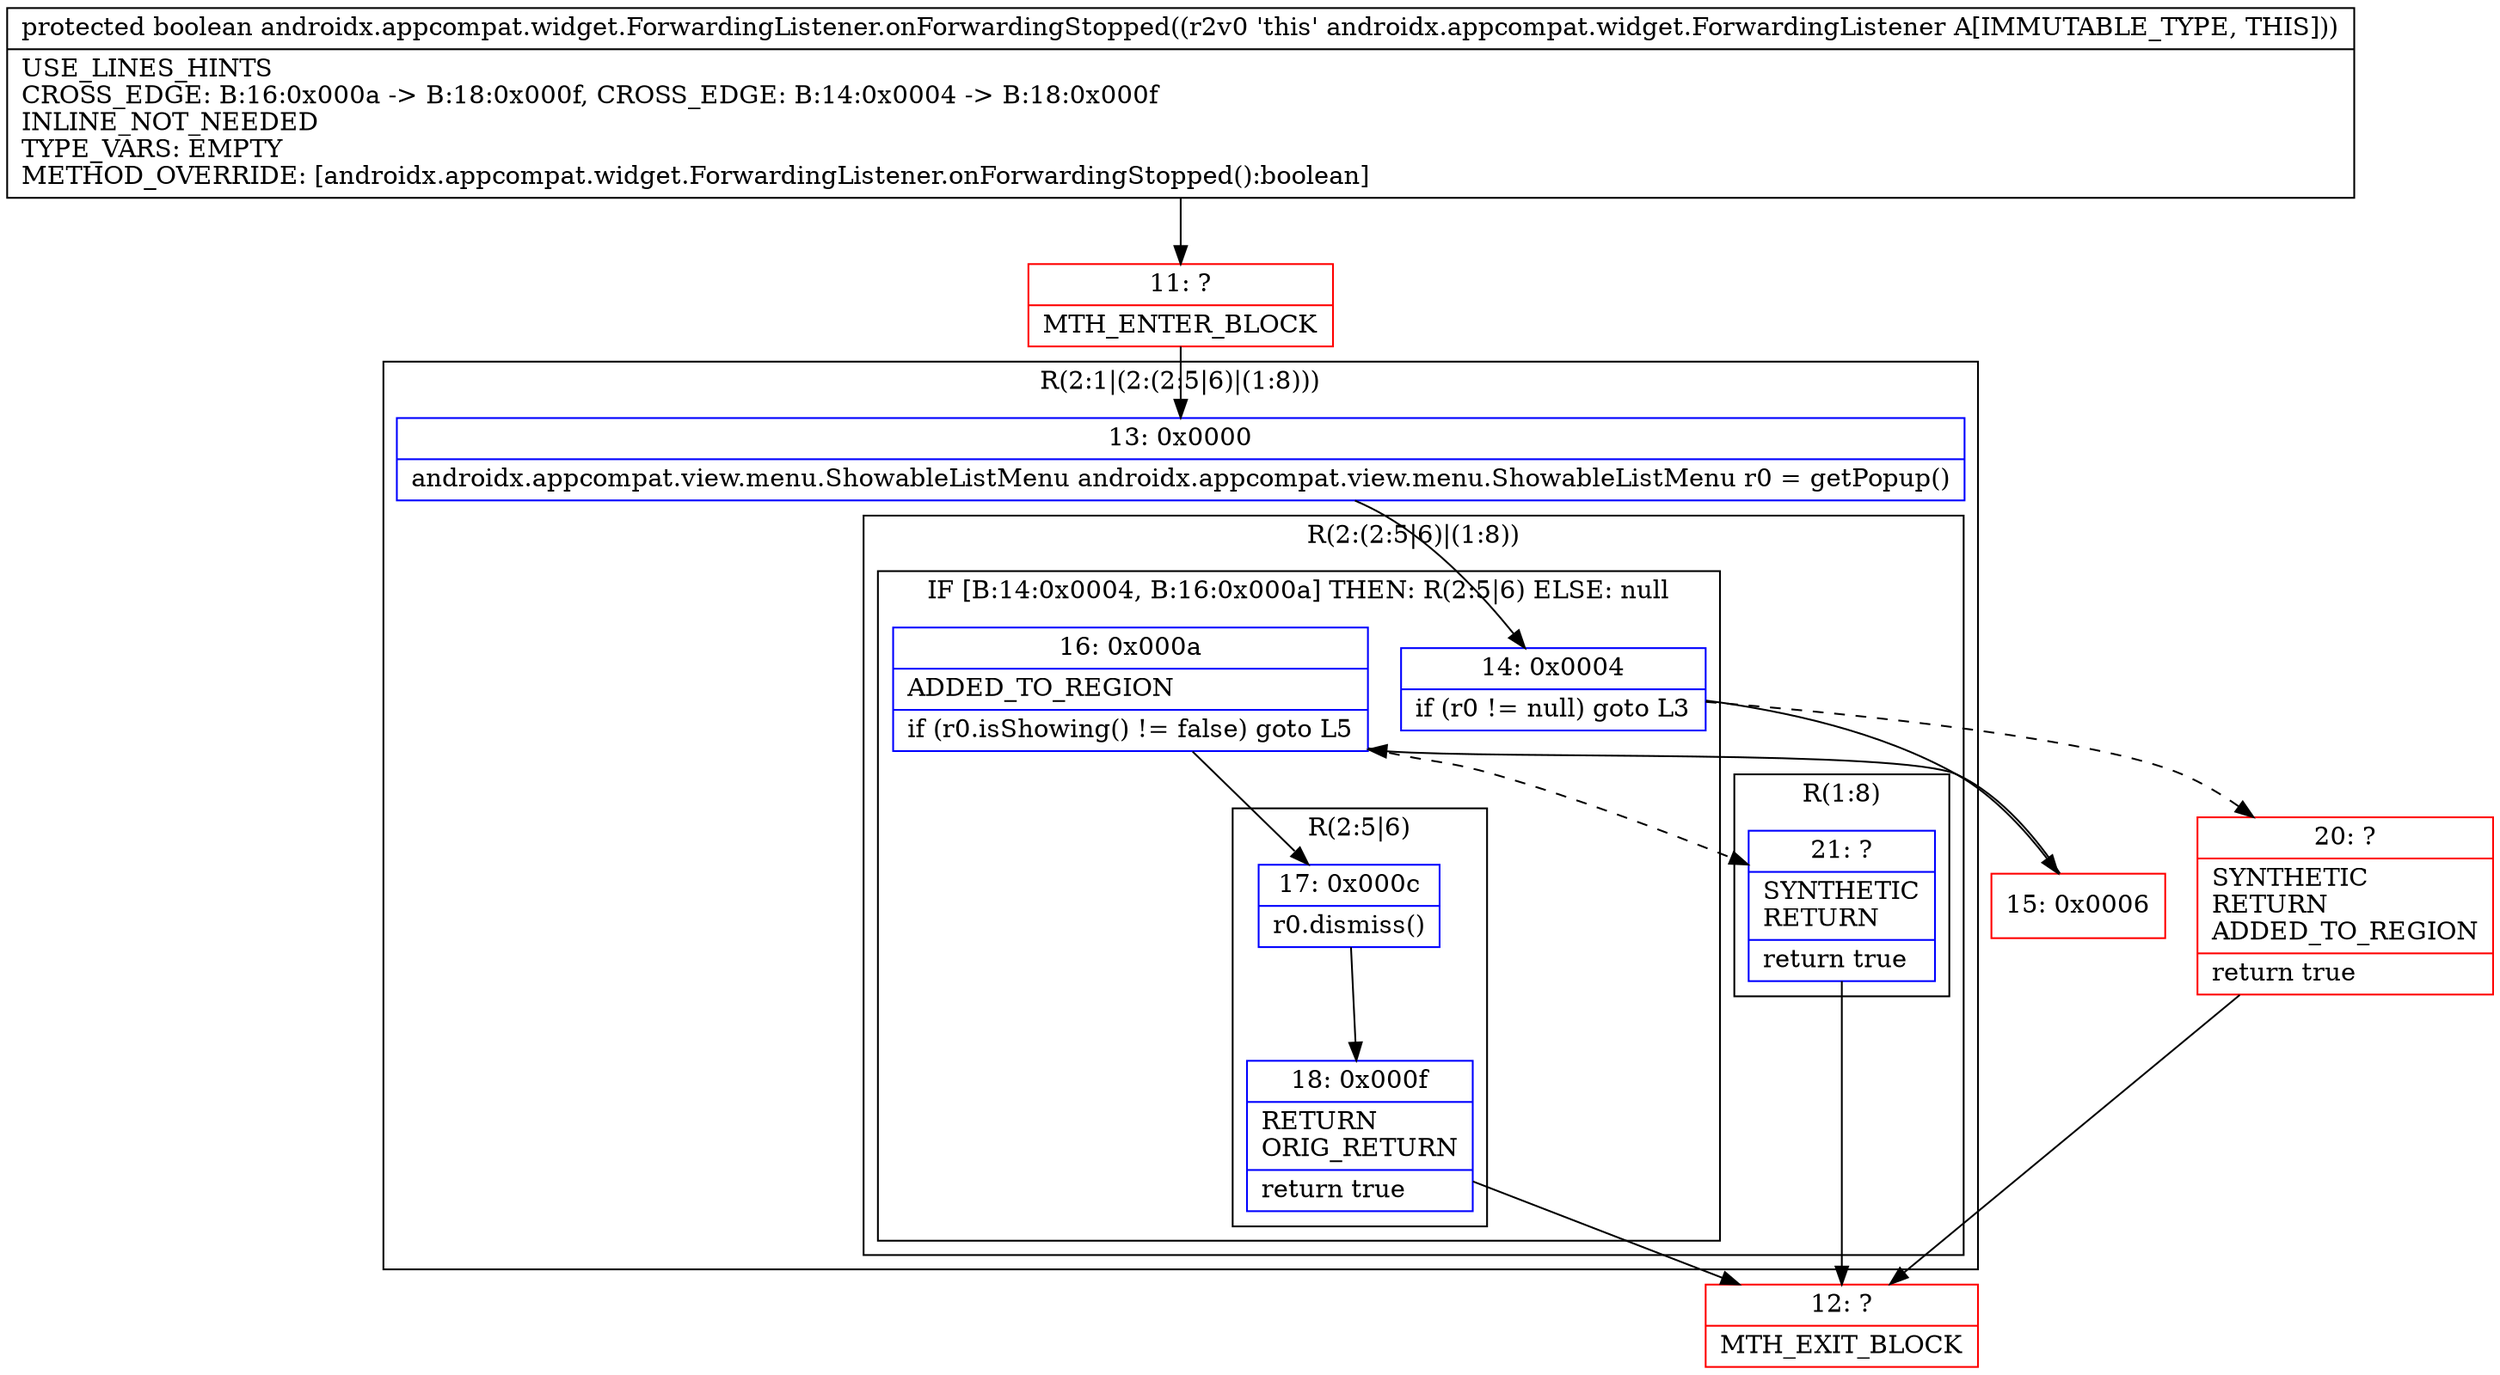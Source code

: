 digraph "CFG forandroidx.appcompat.widget.ForwardingListener.onForwardingStopped()Z" {
subgraph cluster_Region_1560697311 {
label = "R(2:1|(2:(2:5|6)|(1:8)))";
node [shape=record,color=blue];
Node_13 [shape=record,label="{13\:\ 0x0000|androidx.appcompat.view.menu.ShowableListMenu androidx.appcompat.view.menu.ShowableListMenu r0 = getPopup()\l}"];
subgraph cluster_Region_1035251829 {
label = "R(2:(2:5|6)|(1:8))";
node [shape=record,color=blue];
subgraph cluster_IfRegion_275313314 {
label = "IF [B:14:0x0004, B:16:0x000a] THEN: R(2:5|6) ELSE: null";
node [shape=record,color=blue];
Node_14 [shape=record,label="{14\:\ 0x0004|if (r0 != null) goto L3\l}"];
Node_16 [shape=record,label="{16\:\ 0x000a|ADDED_TO_REGION\l|if (r0.isShowing() != false) goto L5\l}"];
subgraph cluster_Region_997862564 {
label = "R(2:5|6)";
node [shape=record,color=blue];
Node_17 [shape=record,label="{17\:\ 0x000c|r0.dismiss()\l}"];
Node_18 [shape=record,label="{18\:\ 0x000f|RETURN\lORIG_RETURN\l|return true\l}"];
}
}
subgraph cluster_Region_1460503389 {
label = "R(1:8)";
node [shape=record,color=blue];
Node_21 [shape=record,label="{21\:\ ?|SYNTHETIC\lRETURN\l|return true\l}"];
}
}
}
Node_11 [shape=record,color=red,label="{11\:\ ?|MTH_ENTER_BLOCK\l}"];
Node_15 [shape=record,color=red,label="{15\:\ 0x0006}"];
Node_12 [shape=record,color=red,label="{12\:\ ?|MTH_EXIT_BLOCK\l}"];
Node_20 [shape=record,color=red,label="{20\:\ ?|SYNTHETIC\lRETURN\lADDED_TO_REGION\l|return true\l}"];
MethodNode[shape=record,label="{protected boolean androidx.appcompat.widget.ForwardingListener.onForwardingStopped((r2v0 'this' androidx.appcompat.widget.ForwardingListener A[IMMUTABLE_TYPE, THIS]))  | USE_LINES_HINTS\lCROSS_EDGE: B:16:0x000a \-\> B:18:0x000f, CROSS_EDGE: B:14:0x0004 \-\> B:18:0x000f\lINLINE_NOT_NEEDED\lTYPE_VARS: EMPTY\lMETHOD_OVERRIDE: [androidx.appcompat.widget.ForwardingListener.onForwardingStopped():boolean]\l}"];
MethodNode -> Node_11;Node_13 -> Node_14;
Node_14 -> Node_15;
Node_14 -> Node_20[style=dashed];
Node_16 -> Node_17;
Node_16 -> Node_21[style=dashed];
Node_17 -> Node_18;
Node_18 -> Node_12;
Node_21 -> Node_12;
Node_11 -> Node_13;
Node_15 -> Node_16;
Node_20 -> Node_12;
}

